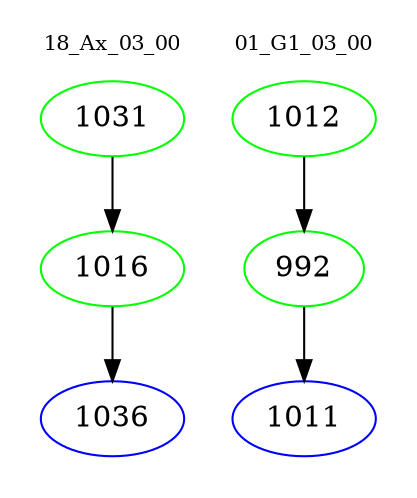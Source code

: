 digraph{
subgraph cluster_0 {
color = white
label = "18_Ax_03_00";
fontsize=10;
T0_1031 [label="1031", color="green"]
T0_1031 -> T0_1016 [color="black"]
T0_1016 [label="1016", color="green"]
T0_1016 -> T0_1036 [color="black"]
T0_1036 [label="1036", color="blue"]
}
subgraph cluster_1 {
color = white
label = "01_G1_03_00";
fontsize=10;
T1_1012 [label="1012", color="green"]
T1_1012 -> T1_992 [color="black"]
T1_992 [label="992", color="green"]
T1_992 -> T1_1011 [color="black"]
T1_1011 [label="1011", color="blue"]
}
}
